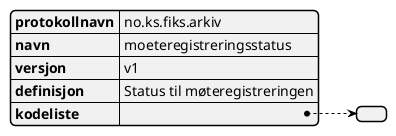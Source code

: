 @startjson
{
  "protokollnavn": "no.ks.fiks.arkiv",
  "navn": "moeteregistreringsstatus",
  "versjon": "v1",
  "definisjon": "Status til møteregistreringen",
  "kodeliste": [
  ]
}
@endjson